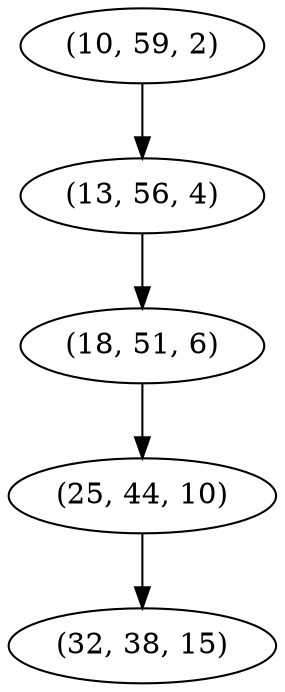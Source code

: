 digraph tree {
    "(10, 59, 2)";
    "(13, 56, 4)";
    "(18, 51, 6)";
    "(25, 44, 10)";
    "(32, 38, 15)";
    "(10, 59, 2)" -> "(13, 56, 4)";
    "(13, 56, 4)" -> "(18, 51, 6)";
    "(18, 51, 6)" -> "(25, 44, 10)";
    "(25, 44, 10)" -> "(32, 38, 15)";
}
